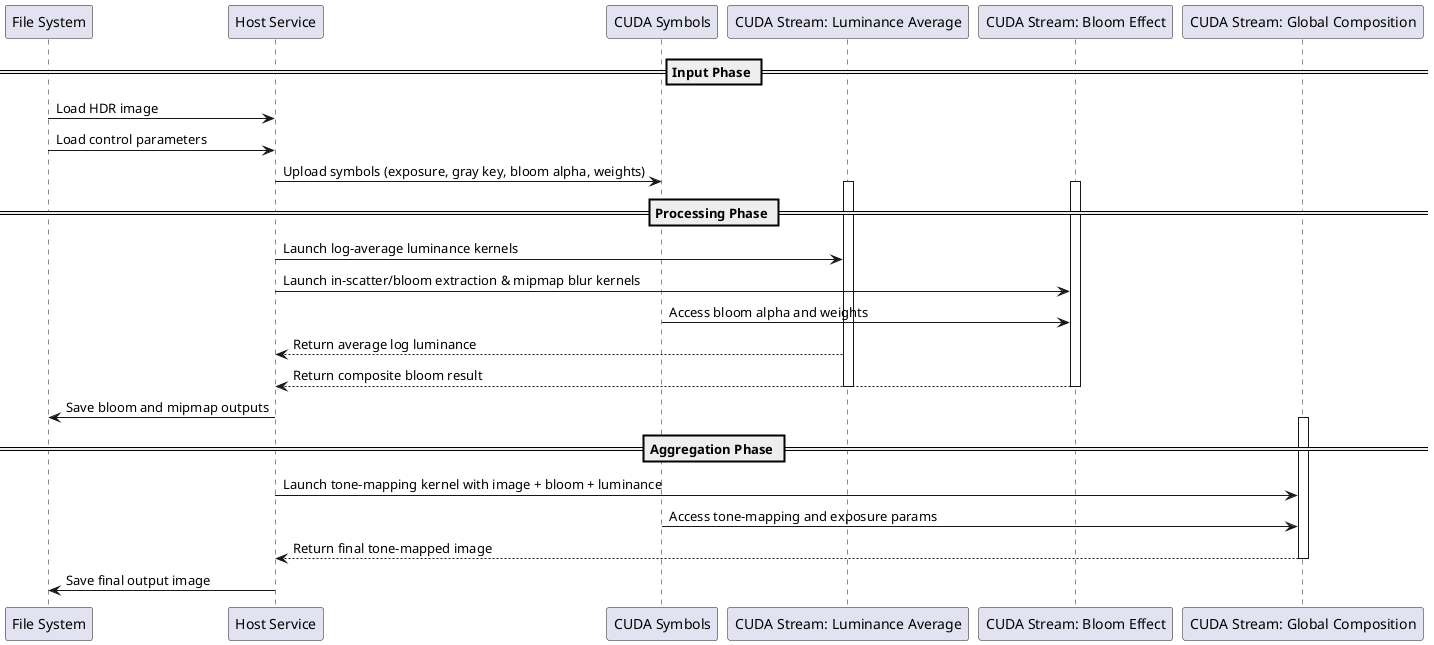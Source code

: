 @startuml

participant "File System" as FS
participant "Host Service" as Host
participant "CUDA Symbols" as Syms
participant "CUDA Stream: Luminance Average" as Lum
participant "CUDA Stream: Bloom Effect" as Bloom
participant "CUDA Stream: Global Composition" as Global

== Input Phase ==
FS -> Host: Load HDR image
FS -> Host: Load control parameters
Host -> Syms: Upload symbols (exposure, gray key, bloom alpha, weights)

== Processing Phase ==
activate Lum
activate Bloom
Host -> Lum: Launch log-average luminance kernels
Host -> Bloom: Launch in-scatter/bloom extraction & mipmap blur kernels
Syms -> Bloom: Access bloom alpha and weights
Lum --> Host: Return average log luminance
Bloom --> Host: Return composite bloom result
deactivate Lum
deactivate Bloom
Host -> FS: Save bloom and mipmap outputs

== Aggregation Phase ==
activate Global
Host -> Global: Launch tone-mapping kernel with image + bloom + luminance
Syms -> Global: Access tone-mapping and exposure params
Global --> Host: Return final tone-mapped image
deactivate Global
Host -> FS: Save final output image

@enduml
